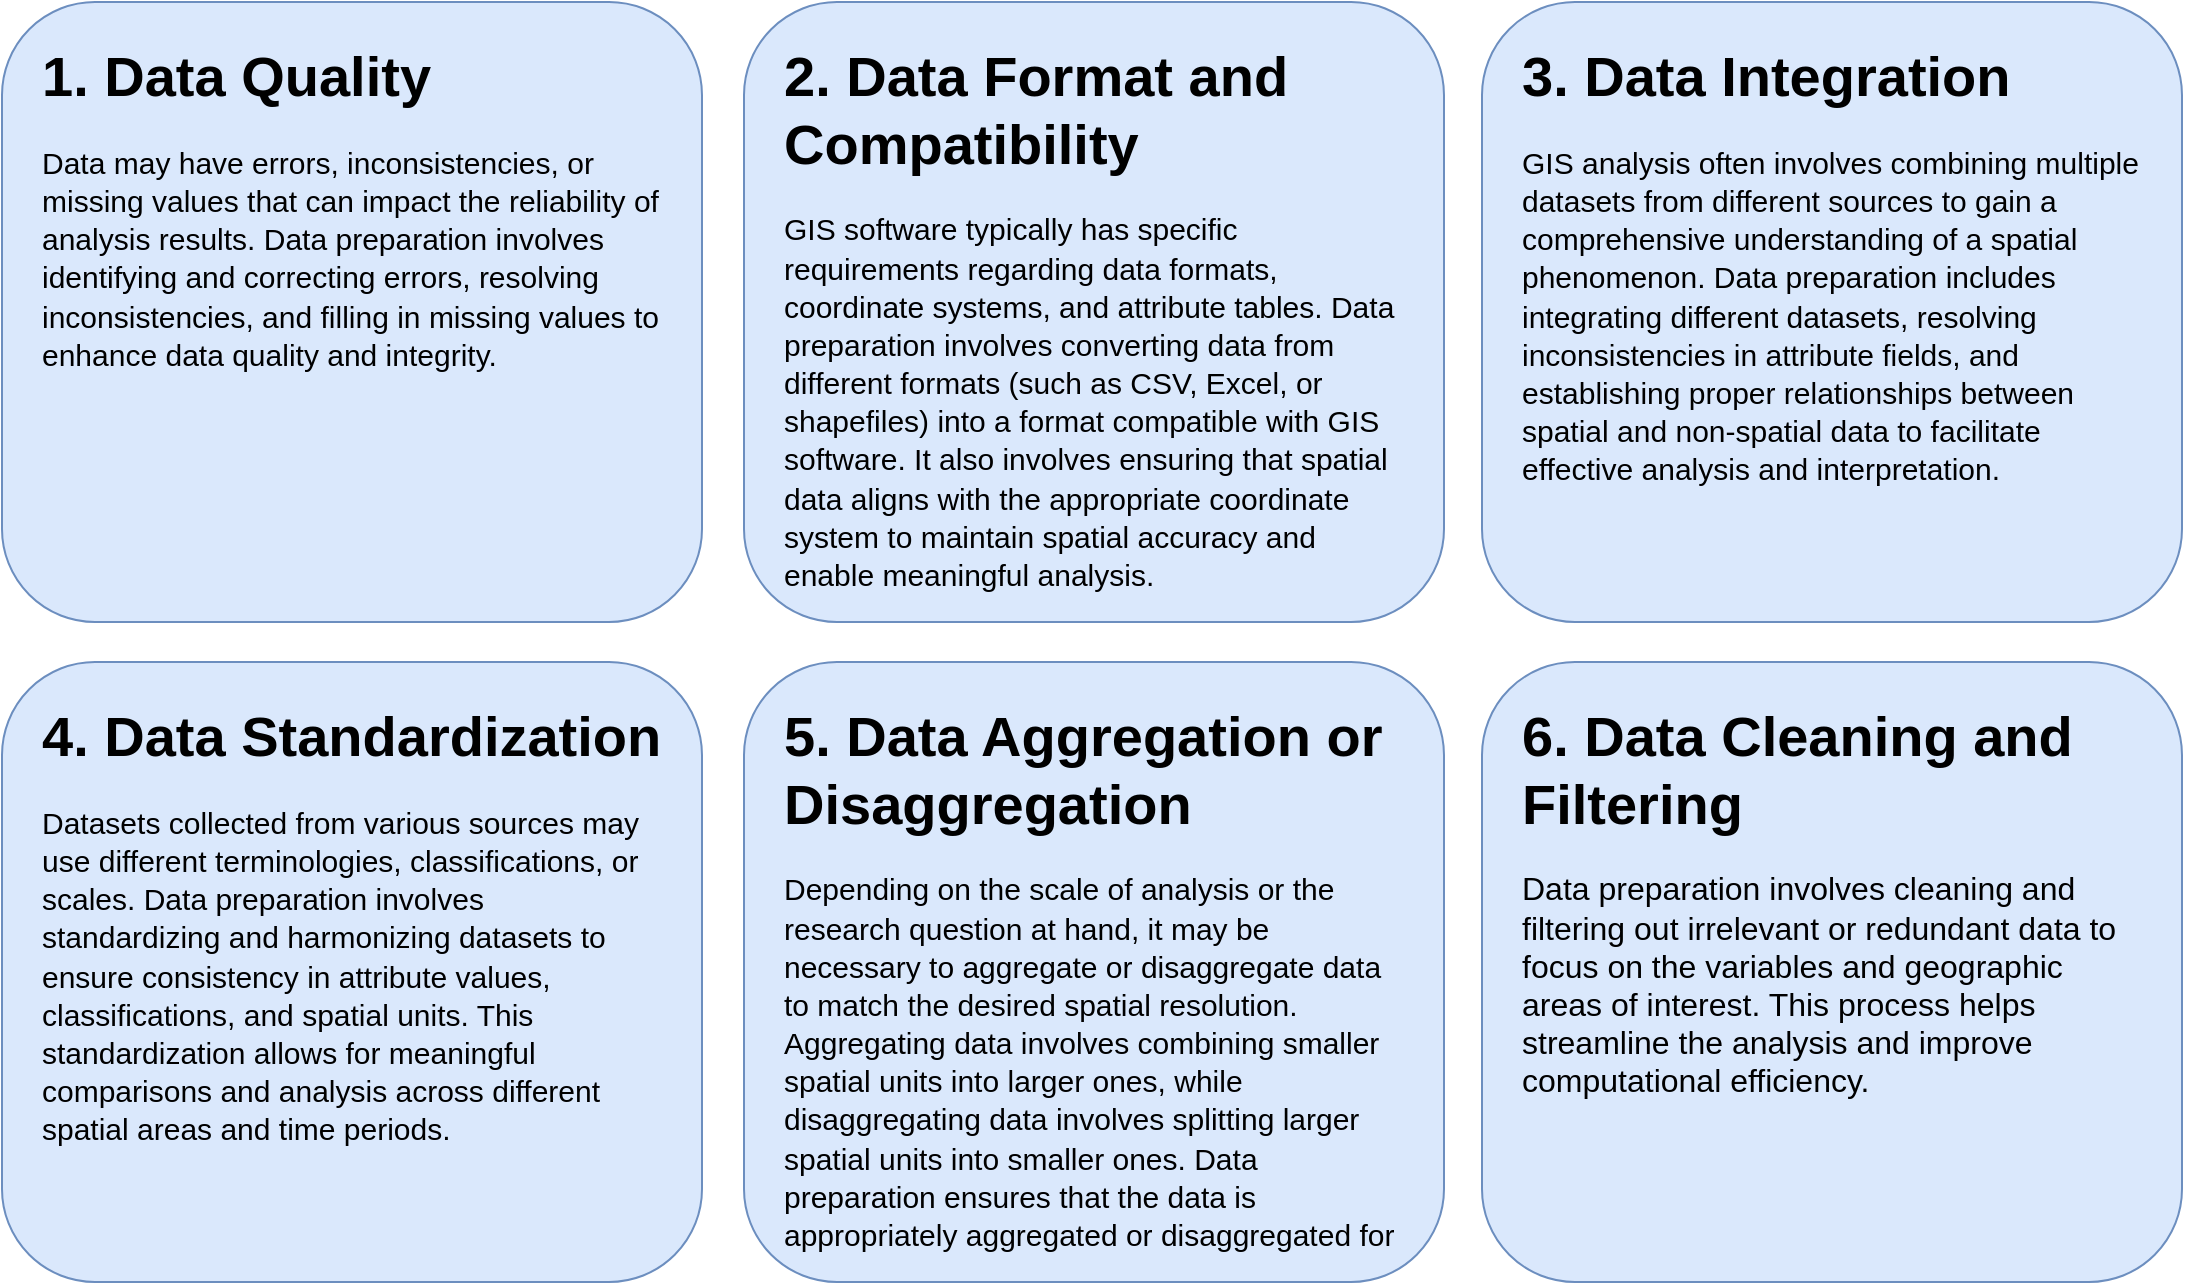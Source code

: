 <mxfile version="21.3.7" type="github">
  <diagram name="Page-1" id="W_9SXH4TD8g1rCxy0FTM">
    <mxGraphModel dx="1727" dy="1528" grid="1" gridSize="10" guides="1" tooltips="1" connect="1" arrows="1" fold="1" page="1" pageScale="1" pageWidth="4681" pageHeight="3300" math="0" shadow="0">
      <root>
        <mxCell id="0" />
        <mxCell id="1" parent="0" />
        <mxCell id="hkxG_CtUkYzyMIgJ9l2P-1" value="" style="rounded=1;whiteSpace=wrap;html=1;fillColor=#dae8fc;strokeColor=#6c8ebf;" vertex="1" parent="1">
          <mxGeometry x="981" y="890" width="350" height="310" as="geometry" />
        </mxCell>
        <mxCell id="hkxG_CtUkYzyMIgJ9l2P-3" value="&lt;h1&gt;&lt;font style=&quot;font-size: 28px;&quot;&gt;&lt;font style=&quot;font-size: 28px;&quot;&gt;2. Data Format and Compatibility&lt;/font&gt;&lt;/font&gt;&lt;/h1&gt;&lt;p style=&quot;font-size: 16px;&quot;&gt;&lt;font style=&quot;font-size: 16px;&quot;&gt;&lt;font style=&quot;font-size: 16px;&quot;&gt;&lt;font style=&quot;font-size: 15px;&quot;&gt;GIS software typically has specific requirements regarding data formats, coordinate systems, and attribute tables. Data preparation involves converting data from different formats (such as CSV, Excel, or shapefiles) into a format compatible with GIS software. It also involves ensuring that spatial data aligns with the appropriate coordinate system to maintain spatial accuracy and enable meaningful analysis.&lt;/font&gt;&lt;/font&gt;&lt;/font&gt;&lt;/p&gt;" style="text;html=1;strokeColor=none;fillColor=none;spacing=5;spacingTop=-20;whiteSpace=wrap;overflow=hidden;rounded=0;" vertex="1" parent="1">
          <mxGeometry x="996" y="905" width="320" height="280" as="geometry" />
        </mxCell>
        <mxCell id="hkxG_CtUkYzyMIgJ9l2P-4" value="" style="rounded=1;whiteSpace=wrap;html=1;fillColor=#dae8fc;strokeColor=#6c8ebf;" vertex="1" parent="1">
          <mxGeometry x="610" y="890" width="350" height="310" as="geometry" />
        </mxCell>
        <mxCell id="hkxG_CtUkYzyMIgJ9l2P-5" value="&lt;h1&gt;&lt;font style=&quot;font-size: 28px;&quot;&gt;&lt;font style=&quot;font-size: 28px;&quot;&gt;1. Data Quality&lt;br&gt;&lt;/font&gt;&lt;/font&gt;&lt;/h1&gt;&lt;p style=&quot;font-size: 16px;&quot;&gt;&lt;font style=&quot;font-size: 16px;&quot;&gt;&lt;font style=&quot;font-size: 16px;&quot;&gt;&lt;font style=&quot;font-size: 15px;&quot;&gt;Data may have errors, inconsistencies, or missing values that can impact the reliability of analysis results. Data preparation involves identifying and correcting errors, resolving inconsistencies, and filling in missing values to enhance data quality and integrity.&lt;/font&gt;&lt;/font&gt;&lt;/font&gt;&lt;/p&gt;" style="text;html=1;strokeColor=none;fillColor=none;spacing=5;spacingTop=-20;whiteSpace=wrap;overflow=hidden;rounded=0;" vertex="1" parent="1">
          <mxGeometry x="625" y="905" width="320" height="280" as="geometry" />
        </mxCell>
        <mxCell id="hkxG_CtUkYzyMIgJ9l2P-6" value="" style="rounded=1;whiteSpace=wrap;html=1;fillColor=#dae8fc;strokeColor=#6c8ebf;" vertex="1" parent="1">
          <mxGeometry x="1350" y="890" width="350" height="310" as="geometry" />
        </mxCell>
        <mxCell id="hkxG_CtUkYzyMIgJ9l2P-7" value="&lt;h1&gt;&lt;font style=&quot;font-size: 28px;&quot;&gt;&lt;font style=&quot;font-size: 28px;&quot;&gt;3. Data Integration&lt;br&gt;&lt;/font&gt;&lt;/font&gt;&lt;/h1&gt;&lt;p style=&quot;font-size: 16px;&quot;&gt;&lt;font style=&quot;font-size: 16px;&quot;&gt;&lt;font style=&quot;font-size: 16px;&quot;&gt;&lt;font style=&quot;font-size: 15px;&quot;&gt;GIS analysis often involves combining multiple datasets from different sources to gain a comprehensive understanding of a spatial phenomenon. Data preparation includes integrating different datasets, resolving inconsistencies in attribute fields, and establishing proper relationships between spatial and non-spatial data to facilitate effective analysis and interpretation.&lt;/font&gt;&lt;/font&gt;&lt;/font&gt;&lt;/p&gt;" style="text;html=1;strokeColor=none;fillColor=none;spacing=5;spacingTop=-20;whiteSpace=wrap;overflow=hidden;rounded=0;" vertex="1" parent="1">
          <mxGeometry x="1365" y="905" width="320" height="280" as="geometry" />
        </mxCell>
        <mxCell id="hkxG_CtUkYzyMIgJ9l2P-8" value="" style="rounded=1;whiteSpace=wrap;html=1;fillColor=#dae8fc;strokeColor=#6c8ebf;" vertex="1" parent="1">
          <mxGeometry x="610" y="1220" width="350" height="310" as="geometry" />
        </mxCell>
        <mxCell id="hkxG_CtUkYzyMIgJ9l2P-9" value="&lt;h1&gt;&lt;font style=&quot;font-size: 28px;&quot;&gt;&lt;font style=&quot;font-size: 28px;&quot;&gt;4. Data Standardization&lt;br&gt;&lt;/font&gt;&lt;/font&gt;&lt;/h1&gt;&lt;p style=&quot;font-size: 16px;&quot;&gt;&lt;font style=&quot;font-size: 16px;&quot;&gt;&lt;font style=&quot;font-size: 16px;&quot;&gt;&lt;font style=&quot;font-size: 15px;&quot;&gt;Datasets collected from various sources may use different terminologies, classifications, or scales. Data preparation involves standardizing and harmonizing datasets to ensure consistency in attribute values, classifications, and spatial units. This standardization allows for meaningful comparisons and analysis across different spatial areas and time periods.&lt;/font&gt;&lt;/font&gt;&lt;/font&gt;&lt;/p&gt;" style="text;html=1;strokeColor=none;fillColor=none;spacing=5;spacingTop=-20;whiteSpace=wrap;overflow=hidden;rounded=0;" vertex="1" parent="1">
          <mxGeometry x="625" y="1235" width="320" height="280" as="geometry" />
        </mxCell>
        <mxCell id="hkxG_CtUkYzyMIgJ9l2P-10" value="" style="rounded=1;whiteSpace=wrap;html=1;fillColor=#dae8fc;strokeColor=#6c8ebf;" vertex="1" parent="1">
          <mxGeometry x="981" y="1220" width="350" height="310" as="geometry" />
        </mxCell>
        <mxCell id="hkxG_CtUkYzyMIgJ9l2P-11" value="&lt;h1&gt;&lt;font style=&quot;font-size: 28px;&quot;&gt;&lt;font style=&quot;font-size: 28px;&quot;&gt;5. Data Aggregation or Disaggregation&lt;br&gt;&lt;/font&gt;&lt;/font&gt;&lt;/h1&gt;&lt;p style=&quot;font-size: 16px;&quot;&gt;&lt;font style=&quot;font-size: 16px;&quot;&gt;&lt;font style=&quot;font-size: 16px;&quot;&gt;&lt;font style=&quot;font-size: 15px;&quot;&gt;Depending on the scale of analysis or the research question at hand, it may be necessary to aggregate or disaggregate data to match the desired spatial resolution. Aggregating data involves combining smaller spatial units into larger ones, while disaggregating data involves splitting larger spatial units into smaller ones. Data preparation ensures that the data is appropriately aggregated or disaggregated for the specific analysis requirements.&lt;/font&gt;&lt;/font&gt;&lt;/font&gt;&lt;/p&gt;" style="text;html=1;strokeColor=none;fillColor=none;spacing=5;spacingTop=-20;whiteSpace=wrap;overflow=hidden;rounded=0;" vertex="1" parent="1">
          <mxGeometry x="996" y="1235" width="320" height="280" as="geometry" />
        </mxCell>
        <mxCell id="hkxG_CtUkYzyMIgJ9l2P-12" value="" style="rounded=1;whiteSpace=wrap;html=1;fillColor=#dae8fc;strokeColor=#6c8ebf;" vertex="1" parent="1">
          <mxGeometry x="1350" y="1220" width="350" height="310" as="geometry" />
        </mxCell>
        <mxCell id="hkxG_CtUkYzyMIgJ9l2P-13" value="&lt;h1&gt;&lt;font style=&quot;font-size: 28px;&quot;&gt;&lt;font style=&quot;font-size: 28px;&quot;&gt;6. Data Cleaning and Filtering&lt;br&gt;&lt;/font&gt;&lt;/font&gt;&lt;/h1&gt;&lt;p style=&quot;font-size: 16px;&quot;&gt;&lt;font style=&quot;font-size: 16px;&quot;&gt;&lt;font style=&quot;font-size: 16px;&quot;&gt;Data preparation involves cleaning and filtering out irrelevant or redundant data to focus on the variables and geographic areas of interest. This process helps streamline the analysis and improve computational efficiency.&lt;/font&gt;&lt;/font&gt;&lt;/p&gt;" style="text;html=1;strokeColor=none;fillColor=none;spacing=5;spacingTop=-20;whiteSpace=wrap;overflow=hidden;rounded=0;" vertex="1" parent="1">
          <mxGeometry x="1365" y="1235" width="320" height="280" as="geometry" />
        </mxCell>
      </root>
    </mxGraphModel>
  </diagram>
</mxfile>
